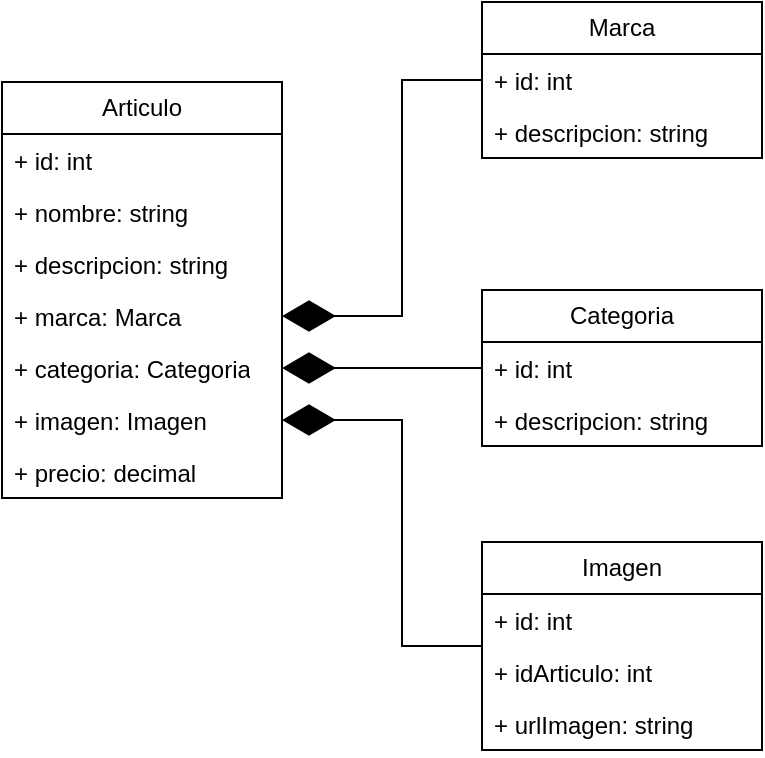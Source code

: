 <mxfile version="28.2.0">
  <diagram name="Página-1" id="bxIzoagj0tB1XTYQcYvQ">
    <mxGraphModel dx="1017" dy="430" grid="1" gridSize="10" guides="1" tooltips="1" connect="1" arrows="1" fold="1" page="1" pageScale="1" pageWidth="827" pageHeight="1169" math="0" shadow="0">
      <root>
        <mxCell id="0" />
        <mxCell id="1" parent="0" />
        <mxCell id="hNYyFKXrINHosxE3TP6o-1" value="Articulo" style="swimlane;fontStyle=0;childLayout=stackLayout;horizontal=1;startSize=26;fillColor=none;horizontalStack=0;resizeParent=1;resizeParentMax=0;resizeLast=0;collapsible=1;marginBottom=0;whiteSpace=wrap;html=1;" vertex="1" parent="1">
          <mxGeometry x="40" y="200" width="140" height="208" as="geometry" />
        </mxCell>
        <mxCell id="hNYyFKXrINHosxE3TP6o-2" value="+ id: int" style="text;strokeColor=none;fillColor=none;align=left;verticalAlign=top;spacingLeft=4;spacingRight=4;overflow=hidden;rotatable=0;points=[[0,0.5],[1,0.5]];portConstraint=eastwest;whiteSpace=wrap;html=1;" vertex="1" parent="hNYyFKXrINHosxE3TP6o-1">
          <mxGeometry y="26" width="140" height="26" as="geometry" />
        </mxCell>
        <mxCell id="hNYyFKXrINHosxE3TP6o-3" value="+ nombre: string" style="text;strokeColor=none;fillColor=none;align=left;verticalAlign=top;spacingLeft=4;spacingRight=4;overflow=hidden;rotatable=0;points=[[0,0.5],[1,0.5]];portConstraint=eastwest;whiteSpace=wrap;html=1;" vertex="1" parent="hNYyFKXrINHosxE3TP6o-1">
          <mxGeometry y="52" width="140" height="26" as="geometry" />
        </mxCell>
        <mxCell id="hNYyFKXrINHosxE3TP6o-4" value="+ descripcion: string" style="text;strokeColor=none;fillColor=none;align=left;verticalAlign=top;spacingLeft=4;spacingRight=4;overflow=hidden;rotatable=0;points=[[0,0.5],[1,0.5]];portConstraint=eastwest;whiteSpace=wrap;html=1;" vertex="1" parent="hNYyFKXrINHosxE3TP6o-1">
          <mxGeometry y="78" width="140" height="26" as="geometry" />
        </mxCell>
        <mxCell id="hNYyFKXrINHosxE3TP6o-5" value="+ marca: Marca" style="text;strokeColor=none;fillColor=none;align=left;verticalAlign=top;spacingLeft=4;spacingRight=4;overflow=hidden;rotatable=0;points=[[0,0.5],[1,0.5]];portConstraint=eastwest;whiteSpace=wrap;html=1;" vertex="1" parent="hNYyFKXrINHosxE3TP6o-1">
          <mxGeometry y="104" width="140" height="26" as="geometry" />
        </mxCell>
        <mxCell id="hNYyFKXrINHosxE3TP6o-6" value="+ categoria: Categoria" style="text;strokeColor=none;fillColor=none;align=left;verticalAlign=top;spacingLeft=4;spacingRight=4;overflow=hidden;rotatable=0;points=[[0,0.5],[1,0.5]];portConstraint=eastwest;whiteSpace=wrap;html=1;" vertex="1" parent="hNYyFKXrINHosxE3TP6o-1">
          <mxGeometry y="130" width="140" height="26" as="geometry" />
        </mxCell>
        <mxCell id="hNYyFKXrINHosxE3TP6o-7" value="+ imagen: Imagen" style="text;strokeColor=none;fillColor=none;align=left;verticalAlign=top;spacingLeft=4;spacingRight=4;overflow=hidden;rotatable=0;points=[[0,0.5],[1,0.5]];portConstraint=eastwest;whiteSpace=wrap;html=1;" vertex="1" parent="hNYyFKXrINHosxE3TP6o-1">
          <mxGeometry y="156" width="140" height="26" as="geometry" />
        </mxCell>
        <mxCell id="hNYyFKXrINHosxE3TP6o-8" value="+ precio: decimal" style="text;strokeColor=none;fillColor=none;align=left;verticalAlign=top;spacingLeft=4;spacingRight=4;overflow=hidden;rotatable=0;points=[[0,0.5],[1,0.5]];portConstraint=eastwest;whiteSpace=wrap;html=1;" vertex="1" parent="hNYyFKXrINHosxE3TP6o-1">
          <mxGeometry y="182" width="140" height="26" as="geometry" />
        </mxCell>
        <mxCell id="hNYyFKXrINHosxE3TP6o-9" value="Marca" style="swimlane;fontStyle=0;childLayout=stackLayout;horizontal=1;startSize=26;fillColor=none;horizontalStack=0;resizeParent=1;resizeParentMax=0;resizeLast=0;collapsible=1;marginBottom=0;whiteSpace=wrap;html=1;" vertex="1" parent="1">
          <mxGeometry x="280" y="160" width="140" height="78" as="geometry" />
        </mxCell>
        <mxCell id="hNYyFKXrINHosxE3TP6o-10" value="+ id: int" style="text;strokeColor=none;fillColor=none;align=left;verticalAlign=top;spacingLeft=4;spacingRight=4;overflow=hidden;rotatable=0;points=[[0,0.5],[1,0.5]];portConstraint=eastwest;whiteSpace=wrap;html=1;" vertex="1" parent="hNYyFKXrINHosxE3TP6o-9">
          <mxGeometry y="26" width="140" height="26" as="geometry" />
        </mxCell>
        <mxCell id="hNYyFKXrINHosxE3TP6o-11" value="+ descripcion: string" style="text;strokeColor=none;fillColor=none;align=left;verticalAlign=top;spacingLeft=4;spacingRight=4;overflow=hidden;rotatable=0;points=[[0,0.5],[1,0.5]];portConstraint=eastwest;whiteSpace=wrap;html=1;" vertex="1" parent="hNYyFKXrINHosxE3TP6o-9">
          <mxGeometry y="52" width="140" height="26" as="geometry" />
        </mxCell>
        <mxCell id="hNYyFKXrINHosxE3TP6o-12" value="Categoria" style="swimlane;fontStyle=0;childLayout=stackLayout;horizontal=1;startSize=26;fillColor=none;horizontalStack=0;resizeParent=1;resizeParentMax=0;resizeLast=0;collapsible=1;marginBottom=0;whiteSpace=wrap;html=1;" vertex="1" parent="1">
          <mxGeometry x="280" y="304" width="140" height="78" as="geometry" />
        </mxCell>
        <mxCell id="hNYyFKXrINHosxE3TP6o-13" value="+ id: int" style="text;strokeColor=none;fillColor=none;align=left;verticalAlign=top;spacingLeft=4;spacingRight=4;overflow=hidden;rotatable=0;points=[[0,0.5],[1,0.5]];portConstraint=eastwest;whiteSpace=wrap;html=1;" vertex="1" parent="hNYyFKXrINHosxE3TP6o-12">
          <mxGeometry y="26" width="140" height="26" as="geometry" />
        </mxCell>
        <mxCell id="hNYyFKXrINHosxE3TP6o-14" value="+ descripcion: string" style="text;strokeColor=none;fillColor=none;align=left;verticalAlign=top;spacingLeft=4;spacingRight=4;overflow=hidden;rotatable=0;points=[[0,0.5],[1,0.5]];portConstraint=eastwest;whiteSpace=wrap;html=1;" vertex="1" parent="hNYyFKXrINHosxE3TP6o-12">
          <mxGeometry y="52" width="140" height="26" as="geometry" />
        </mxCell>
        <mxCell id="hNYyFKXrINHosxE3TP6o-15" value="Imagen" style="swimlane;fontStyle=0;childLayout=stackLayout;horizontal=1;startSize=26;fillColor=none;horizontalStack=0;resizeParent=1;resizeParentMax=0;resizeLast=0;collapsible=1;marginBottom=0;whiteSpace=wrap;html=1;" vertex="1" parent="1">
          <mxGeometry x="280" y="430" width="140" height="104" as="geometry" />
        </mxCell>
        <mxCell id="hNYyFKXrINHosxE3TP6o-16" value="+ id: int" style="text;strokeColor=none;fillColor=none;align=left;verticalAlign=top;spacingLeft=4;spacingRight=4;overflow=hidden;rotatable=0;points=[[0,0.5],[1,0.5]];portConstraint=eastwest;whiteSpace=wrap;html=1;" vertex="1" parent="hNYyFKXrINHosxE3TP6o-15">
          <mxGeometry y="26" width="140" height="26" as="geometry" />
        </mxCell>
        <mxCell id="hNYyFKXrINHosxE3TP6o-17" value="+ idArticulo: int" style="text;strokeColor=none;fillColor=none;align=left;verticalAlign=top;spacingLeft=4;spacingRight=4;overflow=hidden;rotatable=0;points=[[0,0.5],[1,0.5]];portConstraint=eastwest;whiteSpace=wrap;html=1;" vertex="1" parent="hNYyFKXrINHosxE3TP6o-15">
          <mxGeometry y="52" width="140" height="26" as="geometry" />
        </mxCell>
        <mxCell id="hNYyFKXrINHosxE3TP6o-18" value="+ urlImagen&lt;span style=&quot;background-color: transparent; color: light-dark(rgb(0, 0, 0), rgb(255, 255, 255));&quot;&gt;: string&lt;/span&gt;" style="text;strokeColor=none;fillColor=none;align=left;verticalAlign=top;spacingLeft=4;spacingRight=4;overflow=hidden;rotatable=0;points=[[0,0.5],[1,0.5]];portConstraint=eastwest;whiteSpace=wrap;html=1;" vertex="1" parent="hNYyFKXrINHosxE3TP6o-15">
          <mxGeometry y="78" width="140" height="26" as="geometry" />
        </mxCell>
        <mxCell id="hNYyFKXrINHosxE3TP6o-19" value="" style="endArrow=diamondThin;endFill=1;endSize=24;html=1;rounded=0;edgeStyle=orthogonalEdgeStyle;" edge="1" parent="1" source="hNYyFKXrINHosxE3TP6o-12" target="hNYyFKXrINHosxE3TP6o-6">
          <mxGeometry width="160" relative="1" as="geometry">
            <mxPoint x="510" y="280" as="sourcePoint" />
            <mxPoint x="670" y="280" as="targetPoint" />
            <Array as="points">
              <mxPoint x="280" y="343" />
              <mxPoint x="280" y="343" />
            </Array>
          </mxGeometry>
        </mxCell>
        <mxCell id="hNYyFKXrINHosxE3TP6o-20" value="" style="endArrow=diamondThin;endFill=1;endSize=24;html=1;rounded=0;edgeStyle=orthogonalEdgeStyle;" edge="1" parent="1" source="hNYyFKXrINHosxE3TP6o-9" target="hNYyFKXrINHosxE3TP6o-5">
          <mxGeometry width="160" relative="1" as="geometry">
            <mxPoint x="500" y="300" as="sourcePoint" />
            <mxPoint x="660" y="300" as="targetPoint" />
            <Array as="points">
              <mxPoint x="240" y="199" />
              <mxPoint x="240" y="317" />
            </Array>
          </mxGeometry>
        </mxCell>
        <mxCell id="hNYyFKXrINHosxE3TP6o-21" value="" style="endArrow=diamondThin;endFill=1;endSize=24;html=1;rounded=0;entryX=1;entryY=0.5;entryDx=0;entryDy=0;edgeStyle=orthogonalEdgeStyle;" edge="1" parent="1" source="hNYyFKXrINHosxE3TP6o-15" target="hNYyFKXrINHosxE3TP6o-7">
          <mxGeometry width="160" relative="1" as="geometry">
            <mxPoint x="560" y="370" as="sourcePoint" />
            <mxPoint x="720" y="370" as="targetPoint" />
            <Array as="points">
              <mxPoint x="240" y="482" />
              <mxPoint x="240" y="369" />
            </Array>
          </mxGeometry>
        </mxCell>
      </root>
    </mxGraphModel>
  </diagram>
</mxfile>

